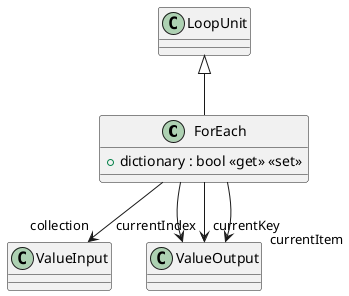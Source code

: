 @startuml
class ForEach {
    + dictionary : bool <<get>> <<set>>
}
LoopUnit <|-- ForEach
ForEach --> "collection" ValueInput
ForEach --> "currentIndex" ValueOutput
ForEach --> "currentKey" ValueOutput
ForEach --> "currentItem" ValueOutput
@enduml
